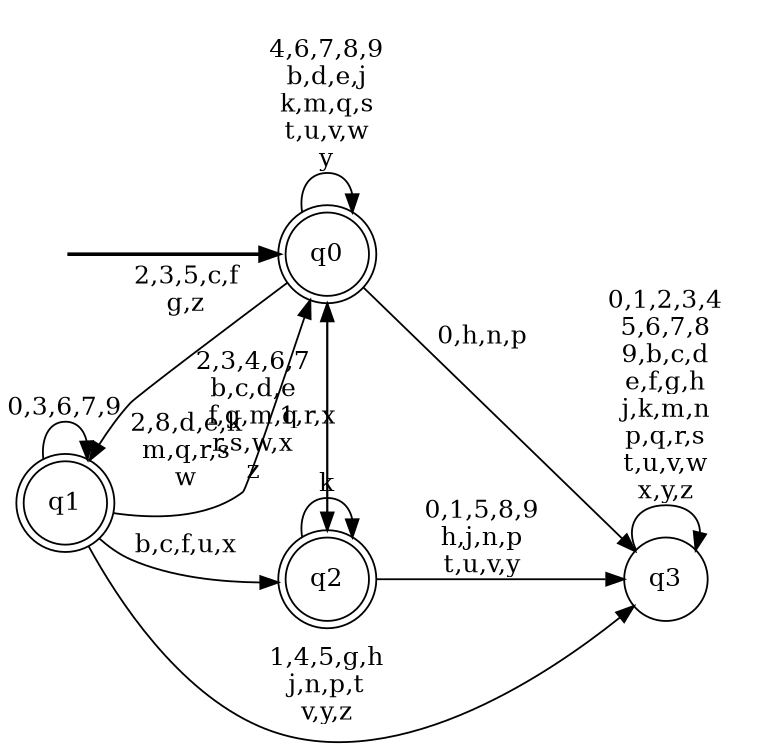 digraph BlueStar {
__start0 [style = invis, shape = none, label = "", width = 0, height = 0];

rankdir=LR;
size="8,5";

s0 [style="rounded,filled", color="black", fillcolor="white" shape="doublecircle", label="q0"];
s1 [style="rounded,filled", color="black", fillcolor="white" shape="doublecircle", label="q1"];
s2 [style="rounded,filled", color="black", fillcolor="white" shape="doublecircle", label="q2"];
s3 [style="filled", color="black", fillcolor="white" shape="circle", label="q3"];
subgraph cluster_main { 
	graph [pad=".75", ranksep="0.15", nodesep="0.15"];
	 style=invis; 
	__start0 -> s0 [penwidth=2];
}
s0 -> s0 [label="4,6,7,8,9\nb,d,e,j\nk,m,q,s\nt,u,v,w\ny"];
s0 -> s1 [label="2,3,5,c,f\ng,z"];
s0 -> s2 [label="1,r,x"];
s0 -> s3 [label="0,h,n,p"];
s1 -> s0 [label="2,8,d,e,k\nm,q,r,s\nw"];
s1 -> s1 [label="0,3,6,7,9"];
s1 -> s2 [label="b,c,f,u,x"];
s1 -> s3 [label="1,4,5,g,h\nj,n,p,t\nv,y,z"];
s2 -> s0 [label="2,3,4,6,7\nb,c,d,e\nf,g,m,q\nr,s,w,x\nz"];
s2 -> s2 [label="k"];
s2 -> s3 [label="0,1,5,8,9\nh,j,n,p\nt,u,v,y"];
s3 -> s3 [label="0,1,2,3,4\n5,6,7,8\n9,b,c,d\ne,f,g,h\nj,k,m,n\np,q,r,s\nt,u,v,w\nx,y,z"];

}